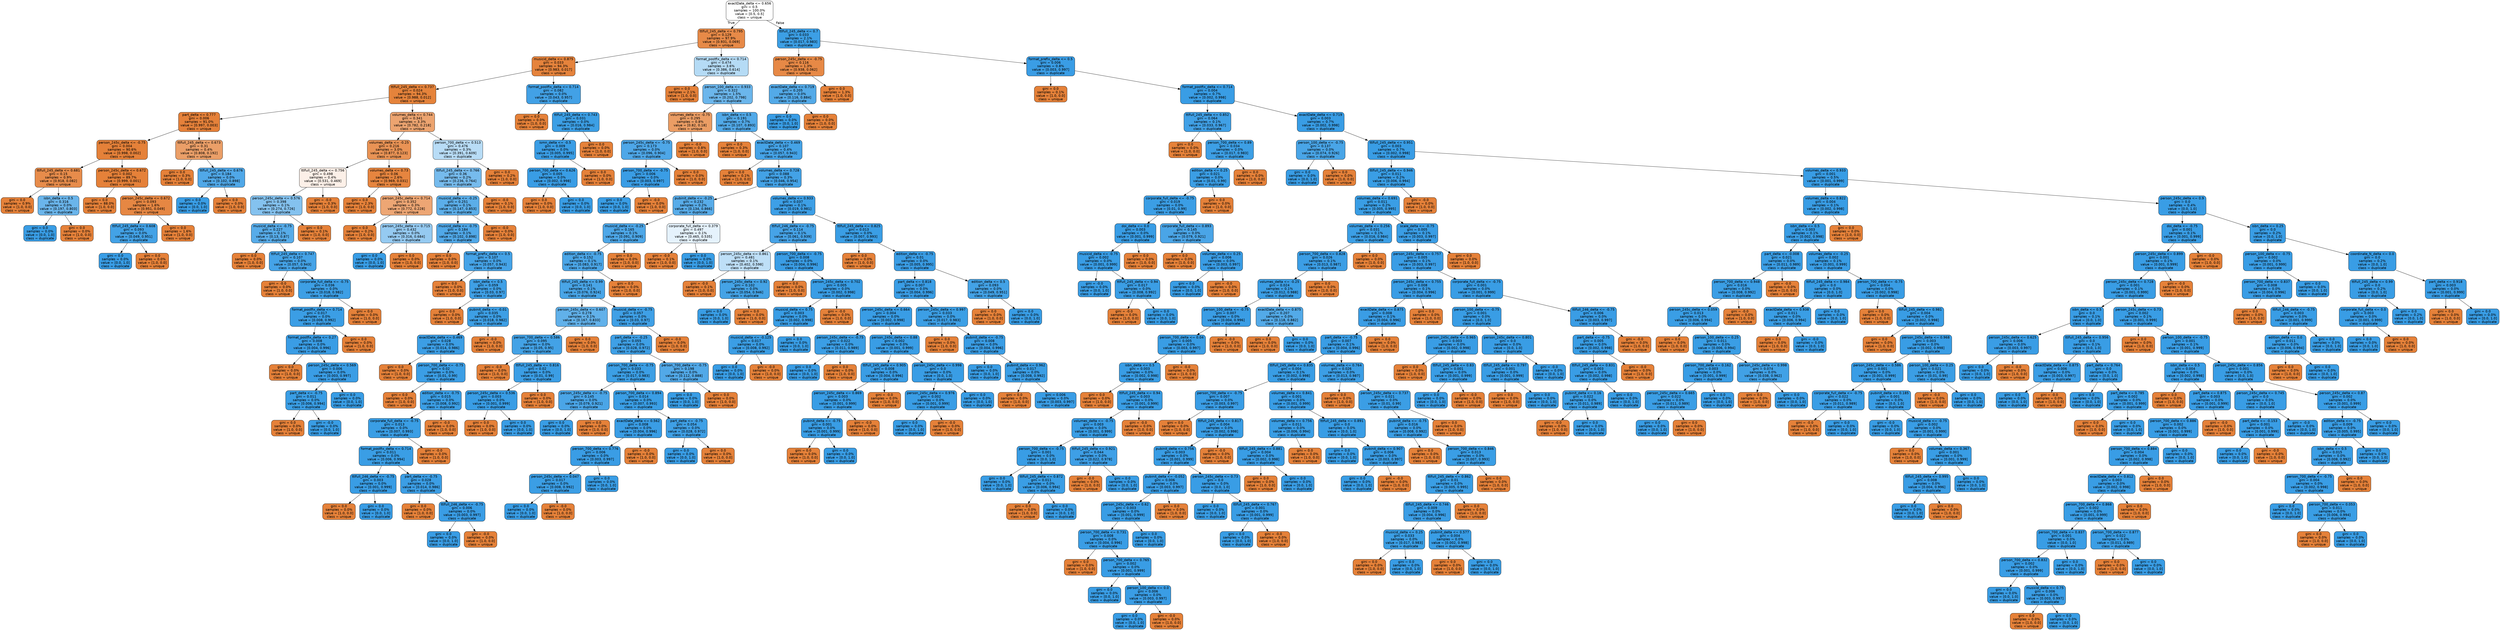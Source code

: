 digraph Tree {
node [shape=box, style="filled, rounded", color="black", fontname=helvetica] ;
edge [fontname=helvetica] ;
0 [label="exactDate_delta <= 0.656\ngini = 0.5\nsamples = 100.0%\nvalue = [0.5, 0.5]\nclass = unique", fillcolor="#ffffff"] ;
1 [label="ttlfull_245_delta <= 0.795\ngini = 0.129\nsamples = 97.9%\nvalue = [0.931, 0.069]\nclass = unique", fillcolor="#e78a48"] ;
0 -> 1 [labeldistance=2.5, labelangle=45, headlabel="True"] ;
2 [label="musicid_delta <= 0.875\ngini = 0.033\nsamples = 94.3%\nvalue = [0.983, 0.017]\nclass = unique", fillcolor="#e5833c"] ;
1 -> 2 ;
3 [label="ttlfull_245_delta <= 0.737\ngini = 0.024\nsamples = 94.3%\nvalue = [0.988, 0.012]\nclass = unique", fillcolor="#e5833b"] ;
2 -> 3 ;
4 [label="part_delta <= 0.777\ngini = 0.006\nsamples = 91.0%\nvalue = [0.997, 0.003]\nclass = unique", fillcolor="#e5813a"] ;
3 -> 4 ;
5 [label="person_245c_delta <= -0.75\ngini = 0.004\nsamples = 90.6%\nvalue = [0.998, 0.002]\nclass = unique", fillcolor="#e58139"] ;
4 -> 5 ;
6 [label="ttlfull_245_delta <= 0.681\ngini = 0.15\nsamples = 0.9%\nvalue = [0.918, 0.082]\nclass = unique", fillcolor="#e78c4b"] ;
5 -> 6 ;
7 [label="gini = 0.0\nsamples = 0.9%\nvalue = [1.0, 0.0]\nclass = unique", fillcolor="#e58139"] ;
6 -> 7 ;
8 [label="isbn_delta <= 0.5\ngini = 0.316\nsamples = 0.0%\nvalue = [0.197, 0.803]\nclass = duplicate", fillcolor="#6ab5eb"] ;
6 -> 8 ;
9 [label="gini = 0.0\nsamples = 0.0%\nvalue = [0.0, 1.0]\nclass = duplicate", fillcolor="#399de5"] ;
8 -> 9 ;
10 [label="gini = 0.0\nsamples = 0.0%\nvalue = [1.0, 0.0]\nclass = unique", fillcolor="#e58139"] ;
8 -> 10 ;
11 [label="person_245c_delta <= 0.672\ngini = 0.002\nsamples = 89.7%\nvalue = [0.999, 0.001]\nclass = unique", fillcolor="#e58139"] ;
5 -> 11 ;
12 [label="gini = 0.0\nsamples = 88.0%\nvalue = [1.0, 0.0]\nclass = unique", fillcolor="#e58139"] ;
11 -> 12 ;
13 [label="person_245c_delta <= 0.672\ngini = 0.093\nsamples = 1.6%\nvalue = [0.951, 0.049]\nclass = unique", fillcolor="#e68743"] ;
11 -> 13 ;
14 [label="ttlfull_245_delta <= 0.608\ngini = 0.093\nsamples = 0.0%\nvalue = [0.049, 0.951]\nclass = duplicate", fillcolor="#43a2e6"] ;
13 -> 14 ;
15 [label="gini = 0.0\nsamples = 0.0%\nvalue = [0.0, 1.0]\nclass = duplicate", fillcolor="#399de5"] ;
14 -> 15 ;
16 [label="gini = 0.0\nsamples = 0.0%\nvalue = [1.0, 0.0]\nclass = unique", fillcolor="#e58139"] ;
14 -> 16 ;
17 [label="gini = 0.0\nsamples = 1.6%\nvalue = [1.0, 0.0]\nclass = unique", fillcolor="#e58139"] ;
13 -> 17 ;
18 [label="ttlfull_245_delta <= 0.673\ngini = 0.31\nsamples = 0.4%\nvalue = [0.808, 0.192]\nclass = unique", fillcolor="#eb9f68"] ;
4 -> 18 ;
19 [label="gini = 0.0\nsamples = 0.3%\nvalue = [1.0, 0.0]\nclass = unique", fillcolor="#e58139"] ;
18 -> 19 ;
20 [label="ttlfull_245_delta <= 0.676\ngini = 0.184\nsamples = 0.0%\nvalue = [0.102, 0.898]\nclass = duplicate", fillcolor="#50a8e8"] ;
18 -> 20 ;
21 [label="gini = 0.0\nsamples = 0.0%\nvalue = [0.0, 1.0]\nclass = duplicate", fillcolor="#399de5"] ;
20 -> 21 ;
22 [label="gini = 0.0\nsamples = 0.0%\nvalue = [1.0, 0.0]\nclass = unique", fillcolor="#e58139"] ;
20 -> 22 ;
23 [label="volumes_delta <= 0.744\ngini = 0.341\nsamples = 3.3%\nvalue = [0.782, 0.218]\nclass = unique", fillcolor="#eca470"] ;
3 -> 23 ;
24 [label="volumes_delta <= -0.25\ngini = 0.216\nsamples = 3.0%\nvalue = [0.877, 0.123]\nclass = unique", fillcolor="#e99355"] ;
23 -> 24 ;
25 [label="ttlfull_245_delta <= 0.756\ngini = 0.498\nsamples = 0.4%\nvalue = [0.531, 0.469]\nclass = unique", fillcolor="#fcf0e8"] ;
24 -> 25 ;
26 [label="person_245c_delta <= 0.576\ngini = 0.398\nsamples = 0.1%\nvalue = [0.274, 0.726]\nclass = duplicate", fillcolor="#84c2ef"] ;
25 -> 26 ;
27 [label="musicid_delta <= -0.75\ngini = 0.227\nsamples = 0.1%\nvalue = [0.13, 0.87]\nclass = duplicate", fillcolor="#57ace9"] ;
26 -> 27 ;
28 [label="gini = 0.0\nsamples = 0.0%\nvalue = [1.0, 0.0]\nclass = unique", fillcolor="#e58139"] ;
27 -> 28 ;
29 [label="ttlfull_245_delta <= 0.747\ngini = 0.107\nsamples = 0.0%\nvalue = [0.057, 0.943]\nclass = duplicate", fillcolor="#45a3e7"] ;
27 -> 29 ;
30 [label="gini = -0.0\nsamples = 0.0%\nvalue = [1.0, 0.0]\nclass = unique", fillcolor="#e58139"] ;
29 -> 30 ;
31 [label="corporate_full_delta <= -0.75\ngini = 0.036\nsamples = 0.0%\nvalue = [0.018, 0.982]\nclass = duplicate", fillcolor="#3d9fe5"] ;
29 -> 31 ;
32 [label="format_postfix_delta <= 0.714\ngini = 0.017\nsamples = 0.0%\nvalue = [0.008, 0.992]\nclass = duplicate", fillcolor="#3b9ee5"] ;
31 -> 32 ;
33 [label="format_postfix_delta <= 0.27\ngini = 0.008\nsamples = 0.0%\nvalue = [0.004, 0.996]\nclass = duplicate", fillcolor="#3a9de5"] ;
32 -> 33 ;
34 [label="gini = 0.0\nsamples = 0.0%\nvalue = [1.0, 0.0]\nclass = unique", fillcolor="#e58139"] ;
33 -> 34 ;
35 [label="person_245c_delta <= 0.569\ngini = 0.006\nsamples = 0.0%\nvalue = [0.003, 0.997]\nclass = duplicate", fillcolor="#3a9de5"] ;
33 -> 35 ;
36 [label="part_delta <= -0.75\ngini = 0.011\nsamples = 0.0%\nvalue = [0.006, 0.994]\nclass = duplicate", fillcolor="#3a9ee5"] ;
35 -> 36 ;
37 [label="gini = 0.0\nsamples = 0.0%\nvalue = [1.0, 0.0]\nclass = unique", fillcolor="#e58139"] ;
36 -> 37 ;
38 [label="gini = -0.0\nsamples = 0.0%\nvalue = [0.0, 1.0]\nclass = duplicate", fillcolor="#399de5"] ;
36 -> 38 ;
39 [label="gini = 0.0\nsamples = 0.0%\nvalue = [0.0, 1.0]\nclass = duplicate", fillcolor="#399de5"] ;
35 -> 39 ;
40 [label="gini = 0.0\nsamples = 0.0%\nvalue = [1.0, 0.0]\nclass = unique", fillcolor="#e58139"] ;
32 -> 40 ;
41 [label="gini = 0.0\nsamples = 0.0%\nvalue = [1.0, 0.0]\nclass = unique", fillcolor="#e58139"] ;
31 -> 41 ;
42 [label="gini = 0.0\nsamples = 0.1%\nvalue = [1.0, 0.0]\nclass = unique", fillcolor="#e58139"] ;
26 -> 42 ;
43 [label="gini = -0.0\nsamples = 0.3%\nvalue = [1.0, 0.0]\nclass = unique", fillcolor="#e58139"] ;
25 -> 43 ;
44 [label="volumes_delta <= 0.73\ngini = 0.06\nsamples = 2.6%\nvalue = [0.969, 0.031]\nclass = unique", fillcolor="#e6853f"] ;
24 -> 44 ;
45 [label="gini = 0.0\nsamples = 2.3%\nvalue = [1.0, 0.0]\nclass = unique", fillcolor="#e58139"] ;
44 -> 45 ;
46 [label="person_245c_delta <= 0.714\ngini = 0.352\nsamples = 0.3%\nvalue = [0.772, 0.228]\nclass = unique", fillcolor="#eda674"] ;
44 -> 46 ;
47 [label="gini = 0.0\nsamples = 0.2%\nvalue = [1.0, 0.0]\nclass = unique", fillcolor="#e58139"] ;
46 -> 47 ;
48 [label="person_245c_delta <= 0.715\ngini = 0.432\nsamples = 0.0%\nvalue = [0.316, 0.684]\nclass = duplicate", fillcolor="#95caf1"] ;
46 -> 48 ;
49 [label="gini = 0.0\nsamples = 0.0%\nvalue = [0.0, 1.0]\nclass = duplicate", fillcolor="#399de5"] ;
48 -> 49 ;
50 [label="gini = 0.0\nsamples = 0.0%\nvalue = [1.0, 0.0]\nclass = unique", fillcolor="#e58139"] ;
48 -> 50 ;
51 [label="person_700_delta <= 0.513\ngini = 0.476\nsamples = 0.3%\nvalue = [0.391, 0.609]\nclass = duplicate", fillcolor="#b8dcf6"] ;
23 -> 51 ;
52 [label="ttlfull_245_delta <= 0.766\ngini = 0.36\nsamples = 0.2%\nvalue = [0.236, 0.764]\nclass = duplicate", fillcolor="#76bbed"] ;
51 -> 52 ;
53 [label="musicid_delta <= -0.25\ngini = 0.251\nsamples = 0.1%\nvalue = [0.147, 0.853]\nclass = duplicate", fillcolor="#5baee9"] ;
52 -> 53 ;
54 [label="musicid_delta <= -0.75\ngini = 0.184\nsamples = 0.1%\nvalue = [0.102, 0.898]\nclass = duplicate", fillcolor="#50a8e8"] ;
53 -> 54 ;
55 [label="gini = 0.0\nsamples = 0.0%\nvalue = [1.0, 0.0]\nclass = unique", fillcolor="#e58139"] ;
54 -> 55 ;
56 [label="format_prefix_delta <= 0.5\ngini = 0.107\nsamples = 0.0%\nvalue = [0.057, 0.943]\nclass = duplicate", fillcolor="#45a3e7"] ;
54 -> 56 ;
57 [label="gini = 0.0\nsamples = 0.0%\nvalue = [1.0, 0.0]\nclass = unique", fillcolor="#e58139"] ;
56 -> 57 ;
58 [label="isbn_delta <= 0.5\ngini = 0.059\nsamples = 0.0%\nvalue = [0.03, 0.97]\nclass = duplicate", fillcolor="#3fa0e6"] ;
56 -> 58 ;
59 [label="gini = 0.0\nsamples = 0.0%\nvalue = [1.0, 0.0]\nclass = unique", fillcolor="#e58139"] ;
58 -> 59 ;
60 [label="pubinit_delta <= -0.01\ngini = 0.035\nsamples = 0.0%\nvalue = [0.018, 0.982]\nclass = duplicate", fillcolor="#3d9fe5"] ;
58 -> 60 ;
61 [label="exactDate_delta <= 0.469\ngini = 0.028\nsamples = 0.0%\nvalue = [0.014, 0.986]\nclass = duplicate", fillcolor="#3c9ee5"] ;
60 -> 61 ;
62 [label="gini = 0.0\nsamples = 0.0%\nvalue = [1.0, 0.0]\nclass = unique", fillcolor="#e58139"] ;
61 -> 62 ;
63 [label="person_700_delta <= -0.75\ngini = 0.02\nsamples = 0.0%\nvalue = [0.01, 0.99]\nclass = duplicate", fillcolor="#3b9ee5"] ;
61 -> 63 ;
64 [label="gini = 0.0\nsamples = 0.0%\nvalue = [1.0, 0.0]\nclass = unique", fillcolor="#e58139"] ;
63 -> 64 ;
65 [label="edition_delta <= -0.75\ngini = 0.015\nsamples = 0.0%\nvalue = [0.008, 0.992]\nclass = duplicate", fillcolor="#3b9ee5"] ;
63 -> 65 ;
66 [label="corporate_full_delta <= -0.75\ngini = 0.013\nsamples = 0.0%\nvalue = [0.007, 0.993]\nclass = duplicate", fillcolor="#3a9ee5"] ;
65 -> 66 ;
67 [label="format_postfix_delta <= 0.714\ngini = 0.011\nsamples = 0.0%\nvalue = [0.006, 0.994]\nclass = duplicate", fillcolor="#3a9ee5"] ;
66 -> 67 ;
68 [label="ttlfull_246_delta <= -0.75\ngini = 0.003\nsamples = 0.0%\nvalue = [0.001, 0.999]\nclass = duplicate", fillcolor="#399de5"] ;
67 -> 68 ;
69 [label="gini = 0.0\nsamples = 0.0%\nvalue = [1.0, 0.0]\nclass = unique", fillcolor="#e58139"] ;
68 -> 69 ;
70 [label="gini = 0.0\nsamples = 0.0%\nvalue = [0.0, 1.0]\nclass = duplicate", fillcolor="#399de5"] ;
68 -> 70 ;
71 [label="part_delta <= -0.75\ngini = 0.028\nsamples = 0.0%\nvalue = [0.014, 0.986]\nclass = duplicate", fillcolor="#3c9ee5"] ;
67 -> 71 ;
72 [label="gini = 0.0\nsamples = 0.0%\nvalue = [1.0, 0.0]\nclass = unique", fillcolor="#e58139"] ;
71 -> 72 ;
73 [label="ttlfull_246_delta <= -0.75\ngini = 0.006\nsamples = 0.0%\nvalue = [0.003, 0.997]\nclass = duplicate", fillcolor="#3a9de5"] ;
71 -> 73 ;
74 [label="gini = 0.0\nsamples = 0.0%\nvalue = [0.0, 1.0]\nclass = duplicate", fillcolor="#399de5"] ;
73 -> 74 ;
75 [label="gini = -0.0\nsamples = 0.0%\nvalue = [1.0, 0.0]\nclass = unique", fillcolor="#e58139"] ;
73 -> 75 ;
76 [label="gini = -0.0\nsamples = 0.0%\nvalue = [1.0, 0.0]\nclass = unique", fillcolor="#e58139"] ;
66 -> 76 ;
77 [label="gini = -0.0\nsamples = 0.0%\nvalue = [1.0, 0.0]\nclass = unique", fillcolor="#e58139"] ;
65 -> 77 ;
78 [label="gini = -0.0\nsamples = 0.0%\nvalue = [1.0, 0.0]\nclass = unique", fillcolor="#e58139"] ;
60 -> 78 ;
79 [label="gini = -0.0\nsamples = 0.0%\nvalue = [1.0, 0.0]\nclass = unique", fillcolor="#e58139"] ;
53 -> 79 ;
80 [label="gini = -0.0\nsamples = 0.1%\nvalue = [1.0, 0.0]\nclass = unique", fillcolor="#e58139"] ;
52 -> 80 ;
81 [label="gini = 0.0\nsamples = 0.2%\nvalue = [1.0, 0.0]\nclass = unique", fillcolor="#e58139"] ;
51 -> 81 ;
82 [label="format_postfix_delta <= 0.714\ngini = 0.082\nsamples = 0.0%\nvalue = [0.043, 0.957]\nclass = duplicate", fillcolor="#42a1e6"] ;
2 -> 82 ;
83 [label="gini = 0.0\nsamples = 0.0%\nvalue = [1.0, 0.0]\nclass = unique", fillcolor="#e58139"] ;
82 -> 83 ;
84 [label="ttlfull_245_delta <= 0.743\ngini = 0.031\nsamples = 0.0%\nvalue = [0.016, 0.984]\nclass = duplicate", fillcolor="#3c9fe5"] ;
82 -> 84 ;
85 [label="ismn_delta <= -0.5\ngini = 0.009\nsamples = 0.0%\nvalue = [0.005, 0.995]\nclass = duplicate", fillcolor="#3a9de5"] ;
84 -> 85 ;
86 [label="person_700_delta <= 0.626\ngini = 0.005\nsamples = 0.0%\nvalue = [0.002, 0.998]\nclass = duplicate", fillcolor="#399de5"] ;
85 -> 86 ;
87 [label="gini = 0.0\nsamples = 0.0%\nvalue = [1.0, 0.0]\nclass = unique", fillcolor="#e58139"] ;
86 -> 87 ;
88 [label="gini = 0.0\nsamples = 0.0%\nvalue = [0.0, 1.0]\nclass = duplicate", fillcolor="#399de5"] ;
86 -> 88 ;
89 [label="gini = 0.0\nsamples = 0.0%\nvalue = [1.0, 0.0]\nclass = unique", fillcolor="#e58139"] ;
85 -> 89 ;
90 [label="gini = 0.0\nsamples = 0.0%\nvalue = [1.0, 0.0]\nclass = unique", fillcolor="#e58139"] ;
84 -> 90 ;
91 [label="format_postfix_delta <= 0.714\ngini = 0.474\nsamples = 3.6%\nvalue = [0.386, 0.614]\nclass = duplicate", fillcolor="#b5dbf5"] ;
1 -> 91 ;
92 [label="gini = 0.0\nsamples = 2.1%\nvalue = [1.0, 0.0]\nclass = unique", fillcolor="#e58139"] ;
91 -> 92 ;
93 [label="person_100_delta <= 0.933\ngini = 0.322\nsamples = 1.5%\nvalue = [0.202, 0.798]\nclass = duplicate", fillcolor="#6bb6ec"] ;
91 -> 93 ;
94 [label="volumes_delta <= -0.75\ngini = 0.295\nsamples = 0.8%\nvalue = [0.82, 0.18]\nclass = unique", fillcolor="#eb9d64"] ;
93 -> 94 ;
95 [label="person_245c_delta <= -0.75\ngini = 0.173\nsamples = 0.0%\nvalue = [0.096, 0.904]\nclass = duplicate", fillcolor="#4ea7e8"] ;
94 -> 95 ;
96 [label="person_700_delta <= -0.75\ngini = 0.006\nsamples = 0.0%\nvalue = [0.003, 0.997]\nclass = duplicate", fillcolor="#3a9de5"] ;
95 -> 96 ;
97 [label="gini = 0.0\nsamples = 0.0%\nvalue = [0.0, 1.0]\nclass = duplicate", fillcolor="#399de5"] ;
96 -> 97 ;
98 [label="gini = -0.0\nsamples = 0.0%\nvalue = [1.0, 0.0]\nclass = unique", fillcolor="#e58139"] ;
96 -> 98 ;
99 [label="gini = 0.0\nsamples = 0.0%\nvalue = [1.0, 0.0]\nclass = unique", fillcolor="#e58139"] ;
95 -> 99 ;
100 [label="gini = -0.0\nsamples = 0.8%\nvalue = [1.0, 0.0]\nclass = unique", fillcolor="#e58139"] ;
94 -> 100 ;
101 [label="isbn_delta <= 0.5\ngini = 0.191\nsamples = 0.7%\nvalue = [0.107, 0.893]\nclass = duplicate", fillcolor="#51a9e8"] ;
93 -> 101 ;
102 [label="gini = 0.0\nsamples = 0.3%\nvalue = [1.0, 0.0]\nclass = unique", fillcolor="#e58139"] ;
101 -> 102 ;
103 [label="exactDate_delta <= 0.469\ngini = 0.107\nsamples = 0.4%\nvalue = [0.057, 0.943]\nclass = duplicate", fillcolor="#45a3e7"] ;
101 -> 103 ;
104 [label="gini = 0.0\nsamples = 0.1%\nvalue = [1.0, 0.0]\nclass = unique", fillcolor="#e58139"] ;
103 -> 104 ;
105 [label="volumes_delta <= 0.728\ngini = 0.088\nsamples = 0.3%\nvalue = [0.046, 0.954]\nclass = duplicate", fillcolor="#43a2e6"] ;
103 -> 105 ;
106 [label="pubinit_delta <= -0.25\ngini = 0.232\nsamples = 0.2%\nvalue = [0.134, 0.866]\nclass = duplicate", fillcolor="#58ace9"] ;
105 -> 106 ;
107 [label="musicid_delta <= -0.25\ngini = 0.165\nsamples = 0.1%\nvalue = [0.091, 0.909]\nclass = duplicate", fillcolor="#4da7e8"] ;
106 -> 107 ;
108 [label="edition_delta <= -0.75\ngini = 0.152\nsamples = 0.1%\nvalue = [0.083, 0.917]\nclass = duplicate", fillcolor="#4ba6e7"] ;
107 -> 108 ;
109 [label="ttlfull_245_delta <= 0.99\ngini = 0.141\nsamples = 0.1%\nvalue = [0.076, 0.924]\nclass = duplicate", fillcolor="#49a5e7"] ;
108 -> 109 ;
110 [label="person_245c_delta <= 0.607\ngini = 0.278\nsamples = 0.1%\nvalue = [0.167, 0.833]\nclass = duplicate", fillcolor="#61b1ea"] ;
109 -> 110 ;
111 [label="person_700_delta <= 0.586\ngini = 0.095\nsamples = 0.0%\nvalue = [0.05, 0.95]\nclass = duplicate", fillcolor="#43a2e6"] ;
110 -> 111 ;
112 [label="gini = -0.0\nsamples = 0.0%\nvalue = [1.0, 0.0]\nclass = unique", fillcolor="#e58139"] ;
111 -> 112 ;
113 [label="ttlfull_245_delta <= 0.816\ngini = 0.02\nsamples = 0.0%\nvalue = [0.01, 0.99]\nclass = duplicate", fillcolor="#3b9ee5"] ;
111 -> 113 ;
114 [label="person_245c_delta <= 0.536\ngini = 0.003\nsamples = 0.0%\nvalue = [0.001, 0.999]\nclass = duplicate", fillcolor="#399de5"] ;
113 -> 114 ;
115 [label="gini = 0.0\nsamples = 0.0%\nvalue = [1.0, 0.0]\nclass = unique", fillcolor="#e58139"] ;
114 -> 115 ;
116 [label="gini = 0.0\nsamples = 0.0%\nvalue = [0.0, 1.0]\nclass = duplicate", fillcolor="#399de5"] ;
114 -> 116 ;
117 [label="gini = 0.0\nsamples = 0.0%\nvalue = [1.0, 0.0]\nclass = unique", fillcolor="#e58139"] ;
113 -> 117 ;
118 [label="gini = 0.0\nsamples = 0.0%\nvalue = [1.0, 0.0]\nclass = unique", fillcolor="#e58139"] ;
110 -> 118 ;
119 [label="musicid_delta <= -0.75\ngini = 0.057\nsamples = 0.0%\nvalue = [0.03, 0.97]\nclass = duplicate", fillcolor="#3fa0e6"] ;
109 -> 119 ;
120 [label="part_delta <= -0.25\ngini = 0.055\nsamples = 0.0%\nvalue = [0.028, 0.972]\nclass = duplicate", fillcolor="#3fa0e6"] ;
119 -> 120 ;
121 [label="person_700_delta <= -0.75\ngini = 0.033\nsamples = 0.0%\nvalue = [0.017, 0.983]\nclass = duplicate", fillcolor="#3c9fe5"] ;
120 -> 121 ;
122 [label="person_245c_delta <= -0.75\ngini = 0.145\nsamples = 0.0%\nvalue = [0.079, 0.921]\nclass = duplicate", fillcolor="#4aa5e7"] ;
121 -> 122 ;
123 [label="gini = 0.0\nsamples = 0.0%\nvalue = [0.0, 1.0]\nclass = duplicate", fillcolor="#399de5"] ;
122 -> 123 ;
124 [label="gini = 0.0\nsamples = 0.0%\nvalue = [1.0, 0.0]\nclass = unique", fillcolor="#e58139"] ;
122 -> 124 ;
125 [label="person_700_delta <= 0.894\ngini = 0.014\nsamples = 0.0%\nvalue = [0.007, 0.993]\nclass = duplicate", fillcolor="#3a9ee5"] ;
121 -> 125 ;
126 [label="exactDate_delta <= 0.562\ngini = 0.008\nsamples = 0.0%\nvalue = [0.004, 0.996]\nclass = duplicate", fillcolor="#3a9de5"] ;
125 -> 126 ;
127 [label="person_700_delta <= 0.776\ngini = 0.006\nsamples = 0.0%\nvalue = [0.003, 0.997]\nclass = duplicate", fillcolor="#3a9de5"] ;
126 -> 127 ;
128 [label="person_245c_delta <= 0.047\ngini = 0.017\nsamples = 0.0%\nvalue = [0.008, 0.992]\nclass = duplicate", fillcolor="#3b9ee5"] ;
127 -> 128 ;
129 [label="gini = 0.0\nsamples = 0.0%\nvalue = [0.0, 1.0]\nclass = duplicate", fillcolor="#399de5"] ;
128 -> 129 ;
130 [label="gini = -0.0\nsamples = 0.0%\nvalue = [1.0, 0.0]\nclass = unique", fillcolor="#e58139"] ;
128 -> 130 ;
131 [label="gini = 0.0\nsamples = 0.0%\nvalue = [0.0, 1.0]\nclass = duplicate", fillcolor="#399de5"] ;
127 -> 131 ;
132 [label="gini = -0.0\nsamples = 0.0%\nvalue = [1.0, 0.0]\nclass = unique", fillcolor="#e58139"] ;
126 -> 132 ;
133 [label="part_delta <= -0.75\ngini = 0.054\nsamples = 0.0%\nvalue = [0.028, 0.972]\nclass = duplicate", fillcolor="#3fa0e6"] ;
125 -> 133 ;
134 [label="gini = 0.0\nsamples = 0.0%\nvalue = [0.0, 1.0]\nclass = duplicate", fillcolor="#399de5"] ;
133 -> 134 ;
135 [label="gini = 0.0\nsamples = 0.0%\nvalue = [1.0, 0.0]\nclass = unique", fillcolor="#e58139"] ;
133 -> 135 ;
136 [label="person_700_delta <= -0.75\ngini = 0.198\nsamples = 0.0%\nvalue = [0.112, 0.888]\nclass = duplicate", fillcolor="#52a9e8"] ;
120 -> 136 ;
137 [label="gini = 0.0\nsamples = 0.0%\nvalue = [0.0, 1.0]\nclass = duplicate", fillcolor="#399de5"] ;
136 -> 137 ;
138 [label="gini = 0.0\nsamples = 0.0%\nvalue = [1.0, 0.0]\nclass = unique", fillcolor="#e58139"] ;
136 -> 138 ;
139 [label="gini = -0.0\nsamples = 0.0%\nvalue = [1.0, 0.0]\nclass = unique", fillcolor="#e58139"] ;
119 -> 139 ;
140 [label="gini = 0.0\nsamples = 0.0%\nvalue = [1.0, 0.0]\nclass = unique", fillcolor="#e58139"] ;
108 -> 140 ;
141 [label="gini = 0.0\nsamples = 0.0%\nvalue = [1.0, 0.0]\nclass = unique", fillcolor="#e58139"] ;
107 -> 141 ;
142 [label="corporate_full_delta <= 0.379\ngini = 0.497\nsamples = 0.1%\nvalue = [0.465, 0.535]\nclass = duplicate", fillcolor="#e5f2fc"] ;
106 -> 142 ;
143 [label="gini = -0.0\nsamples = 0.1%\nvalue = [1.0, 0.0]\nclass = unique", fillcolor="#e58139"] ;
142 -> 143 ;
144 [label="gini = 0.0\nsamples = 0.0%\nvalue = [0.0, 1.0]\nclass = duplicate", fillcolor="#399de5"] ;
142 -> 144 ;
145 [label="volumes_delta <= 0.933\ngini = 0.037\nsamples = 0.1%\nvalue = [0.019, 0.981]\nclass = duplicate", fillcolor="#3d9fe6"] ;
105 -> 145 ;
146 [label="ttlfull_246_delta <= -0.75\ngini = 0.114\nsamples = 0.1%\nvalue = [0.061, 0.939]\nclass = duplicate", fillcolor="#46a3e7"] ;
145 -> 146 ;
147 [label="person_245c_delta <= 0.861\ngini = 0.481\nsamples = 0.1%\nvalue = [0.402, 0.598]\nclass = duplicate", fillcolor="#bedff7"] ;
146 -> 147 ;
148 [label="gini = -0.0\nsamples = 0.1%\nvalue = [1.0, 0.0]\nclass = unique", fillcolor="#e58139"] ;
147 -> 148 ;
149 [label="person_245c_delta <= 0.92\ngini = 0.102\nsamples = 0.0%\nvalue = [0.054, 0.946]\nclass = duplicate", fillcolor="#44a3e6"] ;
147 -> 149 ;
150 [label="gini = 0.0\nsamples = 0.0%\nvalue = [0.0, 1.0]\nclass = duplicate", fillcolor="#399de5"] ;
149 -> 150 ;
151 [label="gini = 0.0\nsamples = 0.0%\nvalue = [1.0, 0.0]\nclass = unique", fillcolor="#e58139"] ;
149 -> 151 ;
152 [label="person_700_delta <= -0.75\ngini = 0.008\nsamples = 0.0%\nvalue = [0.004, 0.996]\nclass = duplicate", fillcolor="#3a9de5"] ;
146 -> 152 ;
153 [label="gini = 0.0\nsamples = 0.0%\nvalue = [1.0, 0.0]\nclass = unique", fillcolor="#e58139"] ;
152 -> 153 ;
154 [label="person_245c_delta <= 0.702\ngini = 0.005\nsamples = 0.0%\nvalue = [0.002, 0.998]\nclass = duplicate", fillcolor="#399de5"] ;
152 -> 154 ;
155 [label="musicid_delta <= 0.75\ngini = 0.003\nsamples = 0.0%\nvalue = [0.002, 0.998]\nclass = duplicate", fillcolor="#399de5"] ;
154 -> 155 ;
156 [label="musicid_delta <= -0.125\ngini = 0.017\nsamples = 0.0%\nvalue = [0.008, 0.992]\nclass = duplicate", fillcolor="#3b9ee5"] ;
155 -> 156 ;
157 [label="gini = 0.0\nsamples = 0.0%\nvalue = [0.0, 1.0]\nclass = duplicate", fillcolor="#399de5"] ;
156 -> 157 ;
158 [label="gini = -0.0\nsamples = 0.0%\nvalue = [1.0, 0.0]\nclass = unique", fillcolor="#e58139"] ;
156 -> 158 ;
159 [label="gini = 0.0\nsamples = 0.0%\nvalue = [0.0, 1.0]\nclass = duplicate", fillcolor="#399de5"] ;
155 -> 159 ;
160 [label="gini = -0.0\nsamples = 0.0%\nvalue = [1.0, 0.0]\nclass = unique", fillcolor="#e58139"] ;
154 -> 160 ;
161 [label="ttlfull_245_delta <= 0.825\ngini = 0.013\nsamples = 0.0%\nvalue = [0.007, 0.993]\nclass = duplicate", fillcolor="#3a9ee5"] ;
145 -> 161 ;
162 [label="gini = 0.0\nsamples = 0.0%\nvalue = [1.0, 0.0]\nclass = unique", fillcolor="#e58139"] ;
161 -> 162 ;
163 [label="edition_delta <= -0.75\ngini = 0.01\nsamples = 0.0%\nvalue = [0.005, 0.995]\nclass = duplicate", fillcolor="#3a9de5"] ;
161 -> 163 ;
164 [label="part_delta <= 0.818\ngini = 0.007\nsamples = 0.0%\nvalue = [0.004, 0.996]\nclass = duplicate", fillcolor="#3a9de5"] ;
163 -> 164 ;
165 [label="person_245c_delta <= 0.664\ngini = 0.004\nsamples = 0.0%\nvalue = [0.002, 0.998]\nclass = duplicate", fillcolor="#399de5"] ;
164 -> 165 ;
166 [label="person_245c_delta <= -0.75\ngini = 0.022\nsamples = 0.0%\nvalue = [0.011, 0.989]\nclass = duplicate", fillcolor="#3b9ee5"] ;
165 -> 166 ;
167 [label="gini = 0.0\nsamples = 0.0%\nvalue = [0.0, 1.0]\nclass = duplicate", fillcolor="#399de5"] ;
166 -> 167 ;
168 [label="gini = 0.0\nsamples = 0.0%\nvalue = [1.0, 0.0]\nclass = unique", fillcolor="#e58139"] ;
166 -> 168 ;
169 [label="person_245c_delta <= 0.88\ngini = 0.002\nsamples = 0.0%\nvalue = [0.001, 0.999]\nclass = duplicate", fillcolor="#399de5"] ;
165 -> 169 ;
170 [label="ttlfull_245_delta <= 0.905\ngini = 0.008\nsamples = 0.0%\nvalue = [0.004, 0.996]\nclass = duplicate", fillcolor="#3a9de5"] ;
169 -> 170 ;
171 [label="person_245c_delta <= 0.869\ngini = 0.003\nsamples = 0.0%\nvalue = [0.001, 0.999]\nclass = duplicate", fillcolor="#399de5"] ;
170 -> 171 ;
172 [label="pubinit_delta <= -0.75\ngini = 0.001\nsamples = 0.0%\nvalue = [0.001, 0.999]\nclass = duplicate", fillcolor="#399de5"] ;
171 -> 172 ;
173 [label="gini = 0.0\nsamples = 0.0%\nvalue = [1.0, 0.0]\nclass = unique", fillcolor="#e58139"] ;
172 -> 173 ;
174 [label="gini = 0.0\nsamples = 0.0%\nvalue = [0.0, 1.0]\nclass = duplicate", fillcolor="#399de5"] ;
172 -> 174 ;
175 [label="gini = -0.0\nsamples = 0.0%\nvalue = [1.0, 0.0]\nclass = unique", fillcolor="#e58139"] ;
171 -> 175 ;
176 [label="gini = -0.0\nsamples = 0.0%\nvalue = [1.0, 0.0]\nclass = unique", fillcolor="#e58139"] ;
170 -> 176 ;
177 [label="person_245c_delta <= 0.998\ngini = 0.0\nsamples = 0.0%\nvalue = [0.0, 1.0]\nclass = duplicate", fillcolor="#399de5"] ;
169 -> 177 ;
178 [label="person_245c_delta <= 0.976\ngini = 0.002\nsamples = 0.0%\nvalue = [0.001, 0.999]\nclass = duplicate", fillcolor="#399de5"] ;
177 -> 178 ;
179 [label="gini = 0.0\nsamples = 0.0%\nvalue = [0.0, 1.0]\nclass = duplicate", fillcolor="#399de5"] ;
178 -> 179 ;
180 [label="gini = -0.0\nsamples = 0.0%\nvalue = [1.0, 0.0]\nclass = unique", fillcolor="#e58139"] ;
178 -> 180 ;
181 [label="gini = 0.0\nsamples = 0.0%\nvalue = [0.0, 1.0]\nclass = duplicate", fillcolor="#399de5"] ;
177 -> 181 ;
182 [label="person_245c_delta <= 0.997\ngini = 0.033\nsamples = 0.0%\nvalue = [0.017, 0.983]\nclass = duplicate", fillcolor="#3c9fe5"] ;
164 -> 182 ;
183 [label="gini = 0.0\nsamples = 0.0%\nvalue = [1.0, 0.0]\nclass = unique", fillcolor="#e58139"] ;
182 -> 183 ;
184 [label="pubinit_delta <= -0.75\ngini = 0.008\nsamples = 0.0%\nvalue = [0.004, 0.996]\nclass = duplicate", fillcolor="#3a9de5"] ;
182 -> 184 ;
185 [label="gini = 0.0\nsamples = 0.0%\nvalue = [0.0, 1.0]\nclass = duplicate", fillcolor="#399de5"] ;
184 -> 185 ;
186 [label="pubinit_delta <= 0.962\ngini = 0.017\nsamples = 0.0%\nvalue = [0.008, 0.992]\nclass = duplicate", fillcolor="#3b9ee5"] ;
184 -> 186 ;
187 [label="gini = 0.0\nsamples = 0.0%\nvalue = [1.0, 0.0]\nclass = unique", fillcolor="#e58139"] ;
186 -> 187 ;
188 [label="gini = 0.006\nsamples = 0.0%\nvalue = [0.003, 0.997]\nclass = duplicate", fillcolor="#3a9de5"] ;
186 -> 188 ;
189 [label="edition_delta <= 0.5\ngini = 0.093\nsamples = 0.0%\nvalue = [0.049, 0.951]\nclass = duplicate", fillcolor="#43a2e6"] ;
163 -> 189 ;
190 [label="gini = 0.0\nsamples = 0.0%\nvalue = [1.0, 0.0]\nclass = unique", fillcolor="#e58139"] ;
189 -> 190 ;
191 [label="gini = 0.0\nsamples = 0.0%\nvalue = [0.0, 1.0]\nclass = duplicate", fillcolor="#399de5"] ;
189 -> 191 ;
192 [label="ttlfull_245_delta <= 0.7\ngini = 0.033\nsamples = 2.1%\nvalue = [0.017, 0.983]\nclass = duplicate", fillcolor="#3c9fe5"] ;
0 -> 192 [labeldistance=2.5, labelangle=-45, headlabel="False"] ;
193 [label="person_245c_delta <= -0.75\ngini = 0.116\nsamples = 1.3%\nvalue = [0.938, 0.062]\nclass = unique", fillcolor="#e78946"] ;
192 -> 193 ;
194 [label="exactDate_delta <= 0.719\ngini = 0.205\nsamples = 0.0%\nvalue = [0.116, 0.884]\nclass = duplicate", fillcolor="#53aae8"] ;
193 -> 194 ;
195 [label="gini = 0.0\nsamples = 0.0%\nvalue = [0.0, 1.0]\nclass = duplicate", fillcolor="#399de5"] ;
194 -> 195 ;
196 [label="gini = 0.0\nsamples = 0.0%\nvalue = [1.0, 0.0]\nclass = unique", fillcolor="#e58139"] ;
194 -> 196 ;
197 [label="gini = 0.0\nsamples = 1.3%\nvalue = [1.0, 0.0]\nclass = unique", fillcolor="#e58139"] ;
193 -> 197 ;
198 [label="format_prefix_delta <= 0.5\ngini = 0.006\nsamples = 0.8%\nvalue = [0.003, 0.997]\nclass = duplicate", fillcolor="#3a9de5"] ;
192 -> 198 ;
199 [label="gini = 0.0\nsamples = 0.1%\nvalue = [1.0, 0.0]\nclass = unique", fillcolor="#e58139"] ;
198 -> 199 ;
200 [label="format_postfix_delta <= 0.714\ngini = 0.004\nsamples = 0.7%\nvalue = [0.002, 0.998]\nclass = duplicate", fillcolor="#399de5"] ;
198 -> 200 ;
201 [label="ttlfull_245_delta <= 0.852\ngini = 0.064\nsamples = 0.1%\nvalue = [0.033, 0.967]\nclass = duplicate", fillcolor="#40a0e6"] ;
200 -> 201 ;
202 [label="gini = 0.0\nsamples = 0.0%\nvalue = [1.0, 0.0]\nclass = unique", fillcolor="#e58139"] ;
201 -> 202 ;
203 [label="person_700_delta <= 0.89\ngini = 0.034\nsamples = 0.0%\nvalue = [0.017, 0.983]\nclass = duplicate", fillcolor="#3d9fe5"] ;
201 -> 203 ;
204 [label="edition_delta <= 0.25\ngini = 0.021\nsamples = 0.0%\nvalue = [0.01, 0.99]\nclass = duplicate", fillcolor="#3b9ee5"] ;
203 -> 204 ;
205 [label="corporate_full_delta <= -0.75\ngini = 0.019\nsamples = 0.0%\nvalue = [0.01, 0.99]\nclass = duplicate", fillcolor="#3b9ee5"] ;
204 -> 205 ;
206 [label="doi_delta <= 0.0\ngini = 0.003\nsamples = 0.0%\nvalue = [0.001, 0.999]\nclass = duplicate", fillcolor="#399de5"] ;
205 -> 206 ;
207 [label="musicid_delta <= -0.75\ngini = 0.002\nsamples = 0.0%\nvalue = [0.001, 0.999]\nclass = duplicate", fillcolor="#399de5"] ;
206 -> 207 ;
208 [label="gini = -0.0\nsamples = 0.0%\nvalue = [0.0, 1.0]\nclass = duplicate", fillcolor="#399de5"] ;
207 -> 208 ;
209 [label="ttlfull_245_delta <= 0.94\ngini = 0.017\nsamples = 0.0%\nvalue = [0.008, 0.992]\nclass = duplicate", fillcolor="#3b9ee5"] ;
207 -> 209 ;
210 [label="gini = -0.0\nsamples = 0.0%\nvalue = [1.0, 0.0]\nclass = unique", fillcolor="#e58139"] ;
209 -> 210 ;
211 [label="gini = 0.0\nsamples = 0.0%\nvalue = [0.0, 1.0]\nclass = duplicate", fillcolor="#399de5"] ;
209 -> 211 ;
212 [label="gini = 0.0\nsamples = 0.0%\nvalue = [1.0, 0.0]\nclass = unique", fillcolor="#e58139"] ;
206 -> 212 ;
213 [label="corporate_full_delta <= 0.893\ngini = 0.145\nsamples = 0.0%\nvalue = [0.079, 0.921]\nclass = duplicate", fillcolor="#4aa5e7"] ;
205 -> 213 ;
214 [label="gini = 0.0\nsamples = 0.0%\nvalue = [1.0, 0.0]\nclass = unique", fillcolor="#e58139"] ;
213 -> 214 ;
215 [label="volumes_delta <= 0.25\ngini = 0.006\nsamples = 0.0%\nvalue = [0.003, 0.997]\nclass = duplicate", fillcolor="#3a9de5"] ;
213 -> 215 ;
216 [label="gini = 0.0\nsamples = 0.0%\nvalue = [0.0, 1.0]\nclass = duplicate", fillcolor="#399de5"] ;
215 -> 216 ;
217 [label="gini = -0.0\nsamples = 0.0%\nvalue = [1.0, 0.0]\nclass = unique", fillcolor="#e58139"] ;
215 -> 217 ;
218 [label="gini = 0.0\nsamples = 0.0%\nvalue = [1.0, 0.0]\nclass = unique", fillcolor="#e58139"] ;
204 -> 218 ;
219 [label="gini = 0.0\nsamples = 0.0%\nvalue = [1.0, 0.0]\nclass = unique", fillcolor="#e58139"] ;
203 -> 219 ;
220 [label="exactDate_delta <= 0.719\ngini = 0.003\nsamples = 0.7%\nvalue = [0.002, 0.998]\nclass = duplicate", fillcolor="#399de5"] ;
200 -> 220 ;
221 [label="person_100_delta <= -0.75\ngini = 0.137\nsamples = 0.0%\nvalue = [0.074, 0.926]\nclass = duplicate", fillcolor="#49a5e7"] ;
220 -> 221 ;
222 [label="gini = 0.0\nsamples = 0.0%\nvalue = [0.0, 1.0]\nclass = duplicate", fillcolor="#399de5"] ;
221 -> 222 ;
223 [label="gini = 0.0\nsamples = 0.0%\nvalue = [1.0, 0.0]\nclass = unique", fillcolor="#e58139"] ;
221 -> 223 ;
224 [label="ttlfull_245_delta <= 0.951\ngini = 0.003\nsamples = 0.7%\nvalue = [0.002, 0.998]\nclass = duplicate", fillcolor="#399de5"] ;
220 -> 224 ;
225 [label="ttlfull_245_delta <= 0.946\ngini = 0.011\nsamples = 0.2%\nvalue = [0.006, 0.994]\nclass = duplicate", fillcolor="#3a9ee5"] ;
224 -> 225 ;
226 [label="volumes_delta <= 0.691\ngini = 0.011\nsamples = 0.2%\nvalue = [0.005, 0.995]\nclass = duplicate", fillcolor="#3a9ee5"] ;
225 -> 226 ;
227 [label="volumes_delta <= 0.256\ngini = 0.031\nsamples = 0.1%\nvalue = [0.016, 0.984]\nclass = duplicate", fillcolor="#3c9fe5"] ;
226 -> 227 ;
228 [label="person_700_delta <= 0.828\ngini = 0.026\nsamples = 0.1%\nvalue = [0.013, 0.987]\nclass = duplicate", fillcolor="#3c9ee5"] ;
227 -> 228 ;
229 [label="volumes_delta <= -0.25\ngini = 0.024\nsamples = 0.1%\nvalue = [0.012, 0.988]\nclass = duplicate", fillcolor="#3b9ee5"] ;
228 -> 229 ;
230 [label="person_100_delta <= -0.75\ngini = 0.007\nsamples = 0.0%\nvalue = [0.004, 0.996]\nclass = duplicate", fillcolor="#3a9de5"] ;
229 -> 230 ;
231 [label="person_700_delta <= 0.04\ngini = 0.005\nsamples = 0.0%\nvalue = [0.003, 0.997]\nclass = duplicate", fillcolor="#399de5"] ;
230 -> 231 ;
232 [label="isbn_delta <= 0.5\ngini = 0.003\nsamples = 0.0%\nvalue = [0.002, 0.998]\nclass = duplicate", fillcolor="#399de5"] ;
231 -> 232 ;
233 [label="gini = 0.0\nsamples = 0.0%\nvalue = [1.0, 0.0]\nclass = unique", fillcolor="#e58139"] ;
232 -> 233 ;
234 [label="ttlfull_245_delta <= 0.94\ngini = 0.003\nsamples = 0.0%\nvalue = [0.001, 0.999]\nclass = duplicate", fillcolor="#399de5"] ;
232 -> 234 ;
235 [label="volumes_delta <= -0.75\ngini = 0.003\nsamples = 0.0%\nvalue = [0.001, 0.999]\nclass = duplicate", fillcolor="#399de5"] ;
234 -> 235 ;
236 [label="person_700_delta <= -0.75\ngini = 0.001\nsamples = 0.0%\nvalue = [0.0, 1.0]\nclass = duplicate", fillcolor="#399de5"] ;
235 -> 236 ;
237 [label="gini = 0.0\nsamples = 0.0%\nvalue = [0.0, 1.0]\nclass = duplicate", fillcolor="#399de5"] ;
236 -> 237 ;
238 [label="ttlfull_245_delta <= 0.872\ngini = 0.011\nsamples = 0.0%\nvalue = [0.006, 0.994]\nclass = duplicate", fillcolor="#3a9ee5"] ;
236 -> 238 ;
239 [label="gini = 0.0\nsamples = 0.0%\nvalue = [1.0, 0.0]\nclass = unique", fillcolor="#e58139"] ;
238 -> 239 ;
240 [label="gini = 0.0\nsamples = 0.0%\nvalue = [0.0, 1.0]\nclass = duplicate", fillcolor="#399de5"] ;
238 -> 240 ;
241 [label="ttlfull_245_delta <= 0.921\ngini = 0.044\nsamples = 0.0%\nvalue = [0.022, 0.978]\nclass = duplicate", fillcolor="#3e9fe6"] ;
235 -> 241 ;
242 [label="gini = -0.0\nsamples = 0.0%\nvalue = [1.0, 0.0]\nclass = unique", fillcolor="#e58139"] ;
241 -> 242 ;
243 [label="gini = 0.0\nsamples = 0.0%\nvalue = [0.0, 1.0]\nclass = duplicate", fillcolor="#399de5"] ;
241 -> 243 ;
244 [label="gini = -0.0\nsamples = 0.0%\nvalue = [1.0, 0.0]\nclass = unique", fillcolor="#e58139"] ;
234 -> 244 ;
245 [label="gini = -0.0\nsamples = 0.0%\nvalue = [1.0, 0.0]\nclass = unique", fillcolor="#e58139"] ;
231 -> 245 ;
246 [label="gini = -0.0\nsamples = 0.0%\nvalue = [1.0, 0.0]\nclass = unique", fillcolor="#e58139"] ;
230 -> 246 ;
247 [label="exactDate_delta <= 0.875\ngini = 0.207\nsamples = 0.0%\nvalue = [0.118, 0.882]\nclass = duplicate", fillcolor="#53aae8"] ;
229 -> 247 ;
248 [label="gini = 0.0\nsamples = 0.0%\nvalue = [1.0, 0.0]\nclass = unique", fillcolor="#e58139"] ;
247 -> 248 ;
249 [label="gini = 0.0\nsamples = 0.0%\nvalue = [0.0, 1.0]\nclass = duplicate", fillcolor="#399de5"] ;
247 -> 249 ;
250 [label="gini = 0.0\nsamples = 0.0%\nvalue = [1.0, 0.0]\nclass = unique", fillcolor="#e58139"] ;
228 -> 250 ;
251 [label="gini = 0.0\nsamples = 0.0%\nvalue = [1.0, 0.0]\nclass = unique", fillcolor="#e58139"] ;
227 -> 251 ;
252 [label="scale_delta <= -0.75\ngini = 0.005\nsamples = 0.1%\nvalue = [0.003, 0.997]\nclass = duplicate", fillcolor="#3a9de5"] ;
226 -> 252 ;
253 [label="person_245c_delta <= 0.757\ngini = 0.005\nsamples = 0.1%\nvalue = [0.003, 0.997]\nclass = duplicate", fillcolor="#3a9de5"] ;
252 -> 253 ;
254 [label="person_245c_delta <= 0.755\ngini = 0.008\nsamples = 0.1%\nvalue = [0.004, 0.996]\nclass = duplicate", fillcolor="#3a9de5"] ;
253 -> 254 ;
255 [label="exactDate_delta <= 0.875\ngini = 0.008\nsamples = 0.1%\nvalue = [0.004, 0.996]\nclass = duplicate", fillcolor="#3a9de5"] ;
254 -> 255 ;
256 [label="part_delta <= -0.75\ngini = 0.007\nsamples = 0.1%\nvalue = [0.004, 0.996]\nclass = duplicate", fillcolor="#3a9de5"] ;
255 -> 256 ;
257 [label="ttlfull_245_delta <= 0.835\ngini = 0.004\nsamples = 0.1%\nvalue = [0.002, 0.998]\nclass = duplicate", fillcolor="#399de5"] ;
256 -> 257 ;
258 [label="person_700_delta <= -0.75\ngini = 0.007\nsamples = 0.0%\nvalue = [0.003, 0.997]\nclass = duplicate", fillcolor="#3a9de5"] ;
257 -> 258 ;
259 [label="gini = 0.0\nsamples = 0.0%\nvalue = [1.0, 0.0]\nclass = unique", fillcolor="#e58139"] ;
258 -> 259 ;
260 [label="ttlfull_245_delta <= 0.817\ngini = 0.004\nsamples = 0.0%\nvalue = [0.002, 0.998]\nclass = duplicate", fillcolor="#399de5"] ;
258 -> 260 ;
261 [label="pubinit_delta <= 0.756\ngini = 0.003\nsamples = 0.0%\nvalue = [0.001, 0.999]\nclass = duplicate", fillcolor="#399de5"] ;
260 -> 261 ;
262 [label="pubinit_delta <= -0.052\ngini = 0.006\nsamples = 0.0%\nvalue = [0.003, 0.997]\nclass = duplicate", fillcolor="#3a9de5"] ;
261 -> 262 ;
263 [label="person_245c_delta <= 0.62\ngini = 0.003\nsamples = 0.0%\nvalue = [0.001, 0.999]\nclass = duplicate", fillcolor="#399de5"] ;
262 -> 263 ;
264 [label="person_700_delta <= 0.731\ngini = 0.008\nsamples = 0.0%\nvalue = [0.004, 0.996]\nclass = duplicate", fillcolor="#3a9de5"] ;
263 -> 264 ;
265 [label="gini = 0.0\nsamples = 0.0%\nvalue = [1.0, 0.0]\nclass = unique", fillcolor="#e58139"] ;
264 -> 265 ;
266 [label="person_700_delta <= 0.765\ngini = 0.002\nsamples = 0.0%\nvalue = [0.001, 0.999]\nclass = duplicate", fillcolor="#399de5"] ;
264 -> 266 ;
267 [label="gini = 0.0\nsamples = 0.0%\nvalue = [0.0, 1.0]\nclass = duplicate", fillcolor="#399de5"] ;
266 -> 267 ;
268 [label="person_100_delta <= 0.0\ngini = 0.006\nsamples = 0.0%\nvalue = [0.003, 0.997]\nclass = duplicate", fillcolor="#3a9de5"] ;
266 -> 268 ;
269 [label="gini = 0.0\nsamples = 0.0%\nvalue = [0.0, 1.0]\nclass = duplicate", fillcolor="#399de5"] ;
268 -> 269 ;
270 [label="gini = -0.0\nsamples = 0.0%\nvalue = [1.0, 0.0]\nclass = unique", fillcolor="#e58139"] ;
268 -> 270 ;
271 [label="gini = 0.0\nsamples = 0.0%\nvalue = [0.0, 1.0]\nclass = duplicate", fillcolor="#399de5"] ;
263 -> 271 ;
272 [label="gini = 0.0\nsamples = 0.0%\nvalue = [1.0, 0.0]\nclass = unique", fillcolor="#e58139"] ;
262 -> 272 ;
273 [label="person_245c_delta <= 0.73\ngini = 0.0\nsamples = 0.0%\nvalue = [0.0, 1.0]\nclass = duplicate", fillcolor="#399de5"] ;
261 -> 273 ;
274 [label="gini = 0.0\nsamples = 0.0%\nvalue = [0.0, 1.0]\nclass = duplicate", fillcolor="#399de5"] ;
273 -> 274 ;
275 [label="ttlfull_245_delta <= 0.767\ngini = 0.001\nsamples = 0.0%\nvalue = [0.001, 0.999]\nclass = duplicate", fillcolor="#399de5"] ;
273 -> 275 ;
276 [label="gini = 0.0\nsamples = 0.0%\nvalue = [0.0, 1.0]\nclass = duplicate", fillcolor="#399de5"] ;
275 -> 276 ;
277 [label="gini = -0.0\nsamples = 0.0%\nvalue = [1.0, 0.0]\nclass = unique", fillcolor="#e58139"] ;
275 -> 277 ;
278 [label="gini = -0.0\nsamples = 0.0%\nvalue = [1.0, 0.0]\nclass = unique", fillcolor="#e58139"] ;
260 -> 278 ;
279 [label="volumes_delta <= 0.841\ngini = 0.001\nsamples = 0.0%\nvalue = [0.001, 0.999]\nclass = duplicate", fillcolor="#399de5"] ;
257 -> 279 ;
280 [label="volumes_delta <= 0.756\ngini = 0.011\nsamples = 0.0%\nvalue = [0.006, 0.994]\nclass = duplicate", fillcolor="#3a9ee5"] ;
279 -> 280 ;
281 [label="ttlfull_245_delta <= 0.881\ngini = 0.004\nsamples = 0.0%\nvalue = [0.002, 0.998]\nclass = duplicate", fillcolor="#399de5"] ;
280 -> 281 ;
282 [label="gini = 0.0\nsamples = 0.0%\nvalue = [1.0, 0.0]\nclass = unique", fillcolor="#e58139"] ;
281 -> 282 ;
283 [label="gini = 0.0\nsamples = 0.0%\nvalue = [0.0, 1.0]\nclass = duplicate", fillcolor="#399de5"] ;
281 -> 283 ;
284 [label="gini = 0.0\nsamples = 0.0%\nvalue = [1.0, 0.0]\nclass = unique", fillcolor="#e58139"] ;
280 -> 284 ;
285 [label="ttlfull_245_delta <= 0.891\ngini = 0.0\nsamples = 0.0%\nvalue = [0.0, 1.0]\nclass = duplicate", fillcolor="#399de5"] ;
279 -> 285 ;
286 [label="gini = 0.0\nsamples = 0.0%\nvalue = [0.0, 1.0]\nclass = duplicate", fillcolor="#399de5"] ;
285 -> 286 ;
287 [label="pubinit_delta <= 0.907\ngini = 0.006\nsamples = 0.0%\nvalue = [0.003, 0.997]\nclass = duplicate", fillcolor="#3a9de5"] ;
285 -> 287 ;
288 [label="gini = 0.0\nsamples = 0.0%\nvalue = [0.0, 1.0]\nclass = duplicate", fillcolor="#399de5"] ;
287 -> 288 ;
289 [label="gini = -0.0\nsamples = 0.0%\nvalue = [1.0, 0.0]\nclass = unique", fillcolor="#e58139"] ;
287 -> 289 ;
290 [label="volumes_delta <= 0.764\ngini = 0.026\nsamples = 0.0%\nvalue = [0.013, 0.987]\nclass = duplicate", fillcolor="#3c9ee5"] ;
256 -> 290 ;
291 [label="gini = 0.0\nsamples = 0.0%\nvalue = [1.0, 0.0]\nclass = unique", fillcolor="#e58139"] ;
290 -> 291 ;
292 [label="person_245c_delta <= 0.737\ngini = 0.021\nsamples = 0.0%\nvalue = [0.01, 0.99]\nclass = duplicate", fillcolor="#3b9ee5"] ;
290 -> 292 ;
293 [label="pubinit_delta <= -0.75\ngini = 0.016\nsamples = 0.0%\nvalue = [0.008, 0.992]\nclass = duplicate", fillcolor="#3b9ee5"] ;
292 -> 293 ;
294 [label="gini = 0.0\nsamples = 0.0%\nvalue = [1.0, 0.0]\nclass = unique", fillcolor="#e58139"] ;
293 -> 294 ;
295 [label="person_700_delta <= 0.846\ngini = 0.013\nsamples = 0.0%\nvalue = [0.007, 0.993]\nclass = duplicate", fillcolor="#3a9ee5"] ;
293 -> 295 ;
296 [label="ttlfull_245_delta <= 0.862\ngini = 0.01\nsamples = 0.0%\nvalue = [0.005, 0.995]\nclass = duplicate", fillcolor="#3a9ee5"] ;
295 -> 296 ;
297 [label="ttlfull_245_delta <= 0.746\ngini = 0.009\nsamples = 0.0%\nvalue = [0.004, 0.996]\nclass = duplicate", fillcolor="#3a9de5"] ;
296 -> 297 ;
298 [label="musicid_delta <= 0.25\ngini = 0.033\nsamples = 0.0%\nvalue = [0.017, 0.983]\nclass = duplicate", fillcolor="#3c9fe5"] ;
297 -> 298 ;
299 [label="gini = 0.0\nsamples = 0.0%\nvalue = [1.0, 0.0]\nclass = unique", fillcolor="#e58139"] ;
298 -> 299 ;
300 [label="gini = 0.0\nsamples = 0.0%\nvalue = [0.0, 1.0]\nclass = duplicate", fillcolor="#399de5"] ;
298 -> 300 ;
301 [label="pubinit_delta <= 0.577\ngini = 0.004\nsamples = 0.0%\nvalue = [0.002, 0.998]\nclass = duplicate", fillcolor="#399de5"] ;
297 -> 301 ;
302 [label="gini = 0.0\nsamples = 0.0%\nvalue = [1.0, 0.0]\nclass = unique", fillcolor="#e58139"] ;
301 -> 302 ;
303 [label="gini = 0.0\nsamples = 0.0%\nvalue = [0.0, 1.0]\nclass = duplicate", fillcolor="#399de5"] ;
301 -> 303 ;
304 [label="gini = 0.0\nsamples = 0.0%\nvalue = [1.0, 0.0]\nclass = unique", fillcolor="#e58139"] ;
296 -> 304 ;
305 [label="gini = 0.0\nsamples = 0.0%\nvalue = [1.0, 0.0]\nclass = unique", fillcolor="#e58139"] ;
295 -> 305 ;
306 [label="gini = 0.0\nsamples = 0.0%\nvalue = [1.0, 0.0]\nclass = unique", fillcolor="#e58139"] ;
292 -> 306 ;
307 [label="gini = 0.0\nsamples = 0.0%\nvalue = [1.0, 0.0]\nclass = unique", fillcolor="#e58139"] ;
255 -> 307 ;
308 [label="gini = 0.0\nsamples = 0.0%\nvalue = [1.0, 0.0]\nclass = unique", fillcolor="#e58139"] ;
254 -> 308 ;
309 [label="corporate_full_delta <= -0.75\ngini = 0.001\nsamples = 0.0%\nvalue = [0.001, 0.999]\nclass = duplicate", fillcolor="#399de5"] ;
253 -> 309 ;
310 [label="person_100_delta <= -0.75\ngini = 0.001\nsamples = 0.0%\nvalue = [0.0, 1.0]\nclass = duplicate", fillcolor="#399de5"] ;
309 -> 310 ;
311 [label="person_245c_delta <= 0.965\ngini = 0.003\nsamples = 0.0%\nvalue = [0.002, 0.998]\nclass = duplicate", fillcolor="#399de5"] ;
310 -> 311 ;
312 [label="gini = 0.0\nsamples = 0.0%\nvalue = [1.0, 0.0]\nclass = unique", fillcolor="#e58139"] ;
311 -> 312 ;
313 [label="ttlfull_245_delta <= 0.83\ngini = 0.001\nsamples = 0.0%\nvalue = [0.001, 0.999]\nclass = duplicate", fillcolor="#399de5"] ;
311 -> 313 ;
314 [label="gini = 0.0\nsamples = 0.0%\nvalue = [0.0, 1.0]\nclass = duplicate", fillcolor="#399de5"] ;
313 -> 314 ;
315 [label="gini = -0.0\nsamples = 0.0%\nvalue = [1.0, 0.0]\nclass = unique", fillcolor="#e58139"] ;
313 -> 315 ;
316 [label="person_245c_delta <= 0.801\ngini = 0.0\nsamples = 0.0%\nvalue = [0.0, 1.0]\nclass = duplicate", fillcolor="#399de5"] ;
310 -> 316 ;
317 [label="ttlfull_245_delta <= 0.797\ngini = 0.001\nsamples = 0.0%\nvalue = [0.001, 0.999]\nclass = duplicate", fillcolor="#399de5"] ;
316 -> 317 ;
318 [label="gini = 0.0\nsamples = 0.0%\nvalue = [1.0, 0.0]\nclass = unique", fillcolor="#e58139"] ;
317 -> 318 ;
319 [label="gini = 0.0\nsamples = 0.0%\nvalue = [0.0, 1.0]\nclass = duplicate", fillcolor="#399de5"] ;
317 -> 319 ;
320 [label="gini = -0.0\nsamples = 0.0%\nvalue = [0.0, 1.0]\nclass = duplicate", fillcolor="#399de5"] ;
316 -> 320 ;
321 [label="ttlfull_246_delta <= -0.75\ngini = 0.006\nsamples = 0.0%\nvalue = [0.003, 0.997]\nclass = duplicate", fillcolor="#3a9de5"] ;
309 -> 321 ;
322 [label="part_delta <= -0.75\ngini = 0.005\nsamples = 0.0%\nvalue = [0.002, 0.998]\nclass = duplicate", fillcolor="#399de5"] ;
321 -> 322 ;
323 [label="ttlfull_245_delta <= 0.831\ngini = 0.003\nsamples = 0.0%\nvalue = [0.002, 0.998]\nclass = duplicate", fillcolor="#399de5"] ;
322 -> 323 ;
324 [label="pubinit_delta <= 0.16\ngini = 0.022\nsamples = 0.0%\nvalue = [0.011, 0.989]\nclass = duplicate", fillcolor="#3b9ee5"] ;
323 -> 324 ;
325 [label="gini = -0.0\nsamples = 0.0%\nvalue = [1.0, 0.0]\nclass = unique", fillcolor="#e58139"] ;
324 -> 325 ;
326 [label="gini = 0.0\nsamples = 0.0%\nvalue = [0.0, 1.0]\nclass = duplicate", fillcolor="#399de5"] ;
324 -> 326 ;
327 [label="gini = 0.0\nsamples = 0.0%\nvalue = [0.0, 1.0]\nclass = duplicate", fillcolor="#399de5"] ;
323 -> 327 ;
328 [label="gini = -0.0\nsamples = 0.0%\nvalue = [1.0, 0.0]\nclass = unique", fillcolor="#e58139"] ;
322 -> 328 ;
329 [label="gini = -0.0\nsamples = 0.0%\nvalue = [1.0, 0.0]\nclass = unique", fillcolor="#e58139"] ;
321 -> 329 ;
330 [label="gini = 0.0\nsamples = 0.0%\nvalue = [1.0, 0.0]\nclass = unique", fillcolor="#e58139"] ;
252 -> 330 ;
331 [label="gini = -0.0\nsamples = 0.0%\nvalue = [1.0, 0.0]\nclass = unique", fillcolor="#e58139"] ;
225 -> 331 ;
332 [label="volumes_delta <= 0.933\ngini = 0.001\nsamples = 0.5%\nvalue = [0.001, 0.999]\nclass = duplicate", fillcolor="#399de5"] ;
224 -> 332 ;
333 [label="volumes_delta <= 0.822\ngini = 0.004\nsamples = 0.1%\nvalue = [0.002, 0.998]\nclass = duplicate", fillcolor="#399de5"] ;
332 -> 333 ;
334 [label="isbn_delta <= 0.5\ngini = 0.003\nsamples = 0.1%\nvalue = [0.002, 0.998]\nclass = duplicate", fillcolor="#399de5"] ;
333 -> 334 ;
335 [label="part_delta <= -0.008\ngini = 0.021\nsamples = 0.0%\nvalue = [0.011, 0.989]\nclass = duplicate", fillcolor="#3b9ee5"] ;
334 -> 335 ;
336 [label="person_700_delta <= 0.948\ngini = 0.016\nsamples = 0.0%\nvalue = [0.008, 0.992]\nclass = duplicate", fillcolor="#3b9ee5"] ;
335 -> 336 ;
337 [label="person_245c_delta <= 0.059\ngini = 0.013\nsamples = 0.0%\nvalue = [0.006, 0.994]\nclass = duplicate", fillcolor="#3a9ee5"] ;
336 -> 337 ;
338 [label="gini = 0.0\nsamples = 0.0%\nvalue = [1.0, 0.0]\nclass = unique", fillcolor="#e58139"] ;
337 -> 338 ;
339 [label="person_100_delta <= 0.25\ngini = 0.011\nsamples = 0.0%\nvalue = [0.006, 0.994]\nclass = duplicate", fillcolor="#3a9ee5"] ;
337 -> 339 ;
340 [label="person_700_delta <= 0.162\ngini = 0.003\nsamples = 0.0%\nvalue = [0.001, 0.999]\nclass = duplicate", fillcolor="#399de5"] ;
339 -> 340 ;
341 [label="person_245c_delta <= 0.665\ngini = 0.022\nsamples = 0.0%\nvalue = [0.011, 0.989]\nclass = duplicate", fillcolor="#3b9ee5"] ;
340 -> 341 ;
342 [label="gini = 0.0\nsamples = 0.0%\nvalue = [0.0, 1.0]\nclass = duplicate", fillcolor="#399de5"] ;
341 -> 342 ;
343 [label="gini = 0.0\nsamples = 0.0%\nvalue = [1.0, 0.0]\nclass = unique", fillcolor="#e58139"] ;
341 -> 343 ;
344 [label="gini = 0.0\nsamples = 0.0%\nvalue = [0.0, 1.0]\nclass = duplicate", fillcolor="#399de5"] ;
340 -> 344 ;
345 [label="person_245c_delta <= 0.998\ngini = 0.074\nsamples = 0.0%\nvalue = [0.038, 0.962]\nclass = duplicate", fillcolor="#41a1e6"] ;
339 -> 345 ;
346 [label="gini = 0.0\nsamples = 0.0%\nvalue = [1.0, 0.0]\nclass = unique", fillcolor="#e58139"] ;
345 -> 346 ;
347 [label="gini = 0.0\nsamples = 0.0%\nvalue = [0.0, 1.0]\nclass = duplicate", fillcolor="#399de5"] ;
345 -> 347 ;
348 [label="gini = -0.0\nsamples = 0.0%\nvalue = [1.0, 0.0]\nclass = unique", fillcolor="#e58139"] ;
336 -> 348 ;
349 [label="gini = -0.0\nsamples = 0.0%\nvalue = [1.0, 0.0]\nclass = unique", fillcolor="#e58139"] ;
335 -> 349 ;
350 [label="volumes_delta <= -0.25\ngini = 0.002\nsamples = 0.1%\nvalue = [0.001, 0.999]\nclass = duplicate", fillcolor="#399de5"] ;
334 -> 350 ;
351 [label="ttlfull_245_delta <= 0.984\ngini = 0.0\nsamples = 0.0%\nvalue = [0.0, 1.0]\nclass = duplicate", fillcolor="#399de5"] ;
350 -> 351 ;
352 [label="exactDate_delta <= 0.938\ngini = 0.011\nsamples = 0.0%\nvalue = [0.006, 0.994]\nclass = duplicate", fillcolor="#3a9ee5"] ;
351 -> 352 ;
353 [label="gini = 0.0\nsamples = 0.0%\nvalue = [1.0, 0.0]\nclass = unique", fillcolor="#e58139"] ;
352 -> 353 ;
354 [label="gini = -0.0\nsamples = 0.0%\nvalue = [0.0, 1.0]\nclass = duplicate", fillcolor="#399de5"] ;
352 -> 354 ;
355 [label="gini = 0.0\nsamples = 0.0%\nvalue = [0.0, 1.0]\nclass = duplicate", fillcolor="#399de5"] ;
351 -> 355 ;
356 [label="person_700_delta <= -0.75\ngini = 0.004\nsamples = 0.0%\nvalue = [0.002, 0.998]\nclass = duplicate", fillcolor="#399de5"] ;
350 -> 356 ;
357 [label="gini = 0.0\nsamples = 0.0%\nvalue = [1.0, 0.0]\nclass = unique", fillcolor="#e58139"] ;
356 -> 357 ;
358 [label="ttlfull_245_delta <= 0.981\ngini = 0.004\nsamples = 0.0%\nvalue = [0.002, 0.998]\nclass = duplicate", fillcolor="#399de5"] ;
356 -> 358 ;
359 [label="gini = 0.0\nsamples = 0.0%\nvalue = [1.0, 0.0]\nclass = unique", fillcolor="#e58139"] ;
358 -> 359 ;
360 [label="person_245c_delta <= 0.968\ngini = 0.003\nsamples = 0.0%\nvalue = [0.002, 0.998]\nclass = duplicate", fillcolor="#399de5"] ;
358 -> 360 ;
361 [label="person_245c_delta <= 0.586\ngini = 0.001\nsamples = 0.0%\nvalue = [0.001, 0.999]\nclass = duplicate", fillcolor="#399de5"] ;
360 -> 361 ;
362 [label="corporate_full_delta <= -0.75\ngini = 0.022\nsamples = 0.0%\nvalue = [0.011, 0.989]\nclass = duplicate", fillcolor="#3b9ee5"] ;
361 -> 362 ;
363 [label="gini = -0.0\nsamples = 0.0%\nvalue = [1.0, 0.0]\nclass = unique", fillcolor="#e58139"] ;
362 -> 363 ;
364 [label="gini = 0.0\nsamples = 0.0%\nvalue = [0.0, 1.0]\nclass = duplicate", fillcolor="#399de5"] ;
362 -> 364 ;
365 [label="pubinit_delta <= 0.185\ngini = 0.001\nsamples = 0.0%\nvalue = [0.0, 1.0]\nclass = duplicate", fillcolor="#399de5"] ;
361 -> 365 ;
366 [label="gini = -0.0\nsamples = 0.0%\nvalue = [0.0, 1.0]\nclass = duplicate", fillcolor="#399de5"] ;
365 -> 366 ;
367 [label="musicid_delta <= -0.75\ngini = 0.002\nsamples = 0.0%\nvalue = [0.001, 0.999]\nclass = duplicate", fillcolor="#399de5"] ;
365 -> 367 ;
368 [label="gini = 0.0\nsamples = 0.0%\nvalue = [1.0, 0.0]\nclass = unique", fillcolor="#e58139"] ;
367 -> 368 ;
369 [label="volumes_delta <= 0.367\ngini = 0.001\nsamples = 0.0%\nvalue = [0.001, 0.999]\nclass = duplicate", fillcolor="#399de5"] ;
367 -> 369 ;
370 [label="ttlfull_245_delta <= 0.995\ngini = 0.008\nsamples = 0.0%\nvalue = [0.004, 0.996]\nclass = duplicate", fillcolor="#3a9de5"] ;
369 -> 370 ;
371 [label="gini = 0.0\nsamples = 0.0%\nvalue = [0.0, 1.0]\nclass = duplicate", fillcolor="#399de5"] ;
370 -> 371 ;
372 [label="gini = 0.0\nsamples = 0.0%\nvalue = [1.0, 0.0]\nclass = unique", fillcolor="#e58139"] ;
370 -> 372 ;
373 [label="gini = 0.0\nsamples = 0.0%\nvalue = [0.0, 1.0]\nclass = duplicate", fillcolor="#399de5"] ;
369 -> 373 ;
374 [label="person_100_delta <= 0.25\ngini = 0.021\nsamples = 0.0%\nvalue = [0.01, 0.99]\nclass = duplicate", fillcolor="#3b9ee5"] ;
360 -> 374 ;
375 [label="gini = -0.0\nsamples = 0.0%\nvalue = [1.0, 0.0]\nclass = unique", fillcolor="#e58139"] ;
374 -> 375 ;
376 [label="gini = 0.0\nsamples = 0.0%\nvalue = [0.0, 1.0]\nclass = duplicate", fillcolor="#399de5"] ;
374 -> 376 ;
377 [label="gini = 0.0\nsamples = 0.0%\nvalue = [1.0, 0.0]\nclass = unique", fillcolor="#e58139"] ;
333 -> 377 ;
378 [label="person_245c_delta <= 0.9\ngini = 0.0\nsamples = 0.4%\nvalue = [0.0, 1.0]\nclass = duplicate", fillcolor="#399de5"] ;
332 -> 378 ;
379 [label="doi_delta <= -0.75\ngini = 0.001\nsamples = 0.1%\nvalue = [0.001, 0.999]\nclass = duplicate", fillcolor="#399de5"] ;
378 -> 379 ;
380 [label="person_245c_delta <= 0.899\ngini = 0.001\nsamples = 0.1%\nvalue = [0.001, 0.999]\nclass = duplicate", fillcolor="#399de5"] ;
379 -> 380 ;
381 [label="person_245c_delta <= 0.728\ngini = 0.001\nsamples = 0.1%\nvalue = [0.001, 0.999]\nclass = duplicate", fillcolor="#399de5"] ;
380 -> 381 ;
382 [label="isbn_delta <= 0.5\ngini = 0.0\nsamples = 0.1%\nvalue = [0.0, 1.0]\nclass = duplicate", fillcolor="#399de5"] ;
381 -> 382 ;
383 [label="person_245c_delta <= 0.625\ngini = 0.006\nsamples = 0.0%\nvalue = [0.003, 0.997]\nclass = duplicate", fillcolor="#3a9de5"] ;
382 -> 383 ;
384 [label="gini = 0.0\nsamples = 0.0%\nvalue = [0.0, 1.0]\nclass = duplicate", fillcolor="#399de5"] ;
383 -> 384 ;
385 [label="gini = -0.0\nsamples = 0.0%\nvalue = [1.0, 0.0]\nclass = unique", fillcolor="#e58139"] ;
383 -> 385 ;
386 [label="ttlfull_245_delta <= 0.956\ngini = 0.0\nsamples = 0.1%\nvalue = [0.0, 1.0]\nclass = duplicate", fillcolor="#399de5"] ;
382 -> 386 ;
387 [label="exactDate_delta <= 0.875\ngini = 0.006\nsamples = 0.0%\nvalue = [0.003, 0.997]\nclass = duplicate", fillcolor="#3a9de5"] ;
386 -> 387 ;
388 [label="gini = 0.0\nsamples = 0.0%\nvalue = [0.0, 1.0]\nclass = duplicate", fillcolor="#399de5"] ;
387 -> 388 ;
389 [label="gini = -0.0\nsamples = 0.0%\nvalue = [1.0, 0.0]\nclass = unique", fillcolor="#e58139"] ;
387 -> 389 ;
390 [label="part_delta <= 0.764\ngini = 0.0\nsamples = 0.0%\nvalue = [0.0, 1.0]\nclass = duplicate", fillcolor="#399de5"] ;
386 -> 390 ;
391 [label="gini = 0.0\nsamples = 0.0%\nvalue = [0.0, 1.0]\nclass = duplicate", fillcolor="#399de5"] ;
390 -> 391 ;
392 [label="part_delta <= 0.785\ngini = 0.002\nsamples = 0.0%\nvalue = [0.001, 0.999]\nclass = duplicate", fillcolor="#399de5"] ;
390 -> 392 ;
393 [label="gini = 0.0\nsamples = 0.0%\nvalue = [1.0, 0.0]\nclass = unique", fillcolor="#e58139"] ;
392 -> 393 ;
394 [label="gini = 0.0\nsamples = 0.0%\nvalue = [0.0, 1.0]\nclass = duplicate", fillcolor="#399de5"] ;
392 -> 394 ;
395 [label="person_245c_delta <= 0.73\ngini = 0.002\nsamples = 0.1%\nvalue = [0.001, 0.999]\nclass = duplicate", fillcolor="#399de5"] ;
381 -> 395 ;
396 [label="gini = 0.0\nsamples = 0.0%\nvalue = [1.0, 0.0]\nclass = unique", fillcolor="#e58139"] ;
395 -> 396 ;
397 [label="person_100_delta <= -0.75\ngini = 0.001\nsamples = 0.1%\nvalue = [0.001, 0.999]\nclass = duplicate", fillcolor="#399de5"] ;
395 -> 397 ;
398 [label="isbn_delta <= 0.5\ngini = 0.004\nsamples = 0.0%\nvalue = [0.002, 0.998]\nclass = duplicate", fillcolor="#399de5"] ;
397 -> 398 ;
399 [label="gini = 0.0\nsamples = 0.0%\nvalue = [1.0, 0.0]\nclass = unique", fillcolor="#e58139"] ;
398 -> 399 ;
400 [label="part_delta <= 0.875\ngini = 0.003\nsamples = 0.0%\nvalue = [0.001, 0.999]\nclass = duplicate", fillcolor="#399de5"] ;
398 -> 400 ;
401 [label="person_700_delta <= 0.886\ngini = 0.002\nsamples = 0.0%\nvalue = [0.001, 0.999]\nclass = duplicate", fillcolor="#399de5"] ;
400 -> 401 ;
402 [label="person_700_delta <= 0.884\ngini = 0.004\nsamples = 0.0%\nvalue = [0.002, 0.998]\nclass = duplicate", fillcolor="#399de5"] ;
401 -> 402 ;
403 [label="exactDate_delta <= 0.812\ngini = 0.003\nsamples = 0.0%\nvalue = [0.002, 0.998]\nclass = duplicate", fillcolor="#399de5"] ;
402 -> 403 ;
404 [label="person_700_delta <= 0.868\ngini = 0.002\nsamples = 0.0%\nvalue = [0.001, 0.999]\nclass = duplicate", fillcolor="#399de5"] ;
403 -> 404 ;
405 [label="person_700_delta <= 0.837\ngini = 0.001\nsamples = 0.0%\nvalue = [0.0, 1.0]\nclass = duplicate", fillcolor="#399de5"] ;
404 -> 405 ;
406 [label="person_700_delta <= 0.832\ngini = 0.002\nsamples = 0.0%\nvalue = [0.001, 0.999]\nclass = duplicate", fillcolor="#399de5"] ;
405 -> 406 ;
407 [label="gini = 0.0\nsamples = 0.0%\nvalue = [0.0, 1.0]\nclass = duplicate", fillcolor="#399de5"] ;
406 -> 407 ;
408 [label="musicid_delta <= 0.75\ngini = 0.006\nsamples = 0.0%\nvalue = [0.003, 0.997]\nclass = duplicate", fillcolor="#3a9de5"] ;
406 -> 408 ;
409 [label="gini = 0.0\nsamples = 0.0%\nvalue = [1.0, 0.0]\nclass = unique", fillcolor="#e58139"] ;
408 -> 409 ;
410 [label="gini = 0.0\nsamples = 0.0%\nvalue = [0.0, 1.0]\nclass = duplicate", fillcolor="#399de5"] ;
408 -> 410 ;
411 [label="gini = 0.0\nsamples = 0.0%\nvalue = [0.0, 1.0]\nclass = duplicate", fillcolor="#399de5"] ;
405 -> 411 ;
412 [label="person_700_delta <= 0.877\ngini = 0.022\nsamples = 0.0%\nvalue = [0.011, 0.989]\nclass = duplicate", fillcolor="#3b9ee5"] ;
404 -> 412 ;
413 [label="gini = 0.0\nsamples = 0.0%\nvalue = [1.0, 0.0]\nclass = unique", fillcolor="#e58139"] ;
412 -> 413 ;
414 [label="gini = 0.0\nsamples = 0.0%\nvalue = [0.0, 1.0]\nclass = duplicate", fillcolor="#399de5"] ;
412 -> 414 ;
415 [label="gini = 0.0\nsamples = 0.0%\nvalue = [1.0, 0.0]\nclass = unique", fillcolor="#e58139"] ;
403 -> 415 ;
416 [label="gini = 0.0\nsamples = 0.0%\nvalue = [1.0, 0.0]\nclass = unique", fillcolor="#e58139"] ;
402 -> 416 ;
417 [label="gini = 0.0\nsamples = 0.0%\nvalue = [0.0, 1.0]\nclass = duplicate", fillcolor="#399de5"] ;
401 -> 417 ;
418 [label="gini = -0.0\nsamples = 0.0%\nvalue = [1.0, 0.0]\nclass = unique", fillcolor="#e58139"] ;
400 -> 418 ;
419 [label="person_245c_delta <= 0.856\ngini = 0.001\nsamples = 0.0%\nvalue = [0.0, 1.0]\nclass = duplicate", fillcolor="#399de5"] ;
397 -> 419 ;
420 [label="person_245c_delta <= 0.745\ngini = 0.0\nsamples = 0.0%\nvalue = [0.0, 1.0]\nclass = duplicate", fillcolor="#399de5"] ;
419 -> 420 ;
421 [label="part_delta <= -0.153\ngini = 0.001\nsamples = 0.0%\nvalue = [0.001, 0.999]\nclass = duplicate", fillcolor="#399de5"] ;
420 -> 421 ;
422 [label="gini = 0.0\nsamples = 0.0%\nvalue = [0.0, 1.0]\nclass = duplicate", fillcolor="#399de5"] ;
421 -> 422 ;
423 [label="gini = -0.0\nsamples = 0.0%\nvalue = [1.0, 0.0]\nclass = unique", fillcolor="#e58139"] ;
421 -> 423 ;
424 [label="gini = -0.0\nsamples = 0.0%\nvalue = [0.0, 1.0]\nclass = duplicate", fillcolor="#399de5"] ;
420 -> 424 ;
425 [label="person_245c_delta <= 0.87\ngini = 0.002\nsamples = 0.0%\nvalue = [0.001, 0.999]\nclass = duplicate", fillcolor="#399de5"] ;
419 -> 425 ;
426 [label="edition_delta <= -0.75\ngini = 0.009\nsamples = 0.0%\nvalue = [0.005, 0.995]\nclass = duplicate", fillcolor="#3a9de5"] ;
425 -> 426 ;
427 [label="isbn_delta <= 0.5\ngini = 0.015\nsamples = 0.0%\nvalue = [0.008, 0.992]\nclass = duplicate", fillcolor="#3b9ee5"] ;
426 -> 427 ;
428 [label="person_700_delta <= -0.75\ngini = 0.004\nsamples = 0.0%\nvalue = [0.002, 0.998]\nclass = duplicate", fillcolor="#399de5"] ;
427 -> 428 ;
429 [label="gini = 0.0\nsamples = 0.0%\nvalue = [0.0, 1.0]\nclass = duplicate", fillcolor="#399de5"] ;
428 -> 429 ;
430 [label="person_700_delta <= 0.053\ngini = 0.011\nsamples = 0.0%\nvalue = [0.006, 0.994]\nclass = duplicate", fillcolor="#3a9ee5"] ;
428 -> 430 ;
431 [label="gini = 0.0\nsamples = 0.0%\nvalue = [1.0, 0.0]\nclass = unique", fillcolor="#e58139"] ;
430 -> 431 ;
432 [label="gini = 0.0\nsamples = 0.0%\nvalue = [0.0, 1.0]\nclass = duplicate", fillcolor="#399de5"] ;
430 -> 432 ;
433 [label="gini = 0.0\nsamples = 0.0%\nvalue = [1.0, 0.0]\nclass = unique", fillcolor="#e58139"] ;
427 -> 433 ;
434 [label="gini = 0.0\nsamples = 0.0%\nvalue = [0.0, 1.0]\nclass = duplicate", fillcolor="#399de5"] ;
426 -> 434 ;
435 [label="gini = 0.0\nsamples = 0.0%\nvalue = [0.0, 1.0]\nclass = duplicate", fillcolor="#399de5"] ;
425 -> 435 ;
436 [label="gini = -0.0\nsamples = 0.0%\nvalue = [1.0, 0.0]\nclass = unique", fillcolor="#e58139"] ;
380 -> 436 ;
437 [label="gini = -0.0\nsamples = 0.0%\nvalue = [1.0, 0.0]\nclass = unique", fillcolor="#e58139"] ;
379 -> 437 ;
438 [label="isbn_delta <= 0.25\ngini = 0.0\nsamples = 0.2%\nvalue = [0.0, 1.0]\nclass = duplicate", fillcolor="#399de5"] ;
378 -> 438 ;
439 [label="person_100_delta <= -0.75\ngini = 0.002\nsamples = 0.0%\nvalue = [0.001, 0.999]\nclass = duplicate", fillcolor="#399de5"] ;
438 -> 439 ;
440 [label="person_700_delta <= 0.837\ngini = 0.008\nsamples = 0.0%\nvalue = [0.004, 0.996]\nclass = duplicate", fillcolor="#3a9de5"] ;
439 -> 440 ;
441 [label="gini = 0.0\nsamples = 0.0%\nvalue = [1.0, 0.0]\nclass = unique", fillcolor="#e58139"] ;
440 -> 441 ;
442 [label="ttlfull_246_delta <= -0.75\ngini = 0.003\nsamples = 0.0%\nvalue = [0.001, 0.999]\nclass = duplicate", fillcolor="#399de5"] ;
440 -> 442 ;
443 [label="edition_delta <= 0.0\ngini = 0.011\nsamples = 0.0%\nvalue = [0.006, 0.994]\nclass = duplicate", fillcolor="#3a9ee5"] ;
442 -> 443 ;
444 [label="gini = 0.0\nsamples = 0.0%\nvalue = [1.0, 0.0]\nclass = unique", fillcolor="#e58139"] ;
443 -> 444 ;
445 [label="gini = 0.0\nsamples = 0.0%\nvalue = [0.0, 1.0]\nclass = duplicate", fillcolor="#399de5"] ;
443 -> 445 ;
446 [label="gini = 0.0\nsamples = 0.0%\nvalue = [0.0, 1.0]\nclass = duplicate", fillcolor="#399de5"] ;
442 -> 446 ;
447 [label="gini = 0.0\nsamples = 0.0%\nvalue = [0.0, 1.0]\nclass = duplicate", fillcolor="#399de5"] ;
439 -> 447 ;
448 [label="coordinate_N_delta <= 0.0\ngini = 0.0\nsamples = 0.2%\nvalue = [0.0, 1.0]\nclass = duplicate", fillcolor="#399de5"] ;
438 -> 448 ;
449 [label="ttlfull_245_delta <= 0.99\ngini = 0.0\nsamples = 0.2%\nvalue = [0.0, 1.0]\nclass = duplicate", fillcolor="#399de5"] ;
448 -> 449 ;
450 [label="corporate_full_delta <= 0.0\ngini = 0.003\nsamples = 0.0%\nvalue = [0.001, 0.999]\nclass = duplicate", fillcolor="#399de5"] ;
449 -> 450 ;
451 [label="gini = 0.0\nsamples = 0.0%\nvalue = [0.0, 1.0]\nclass = duplicate", fillcolor="#399de5"] ;
450 -> 451 ;
452 [label="gini = 0.0\nsamples = 0.0%\nvalue = [1.0, 0.0]\nclass = unique", fillcolor="#e58139"] ;
450 -> 452 ;
453 [label="gini = 0.0\nsamples = 0.2%\nvalue = [0.0, 1.0]\nclass = duplicate", fillcolor="#399de5"] ;
449 -> 453 ;
454 [label="part_delta <= 0.918\ngini = 0.003\nsamples = 0.0%\nvalue = [0.001, 0.999]\nclass = duplicate", fillcolor="#399de5"] ;
448 -> 454 ;
455 [label="gini = 0.0\nsamples = 0.0%\nvalue = [1.0, 0.0]\nclass = unique", fillcolor="#e58139"] ;
454 -> 455 ;
456 [label="gini = 0.0\nsamples = 0.0%\nvalue = [0.0, 1.0]\nclass = duplicate", fillcolor="#399de5"] ;
454 -> 456 ;
}